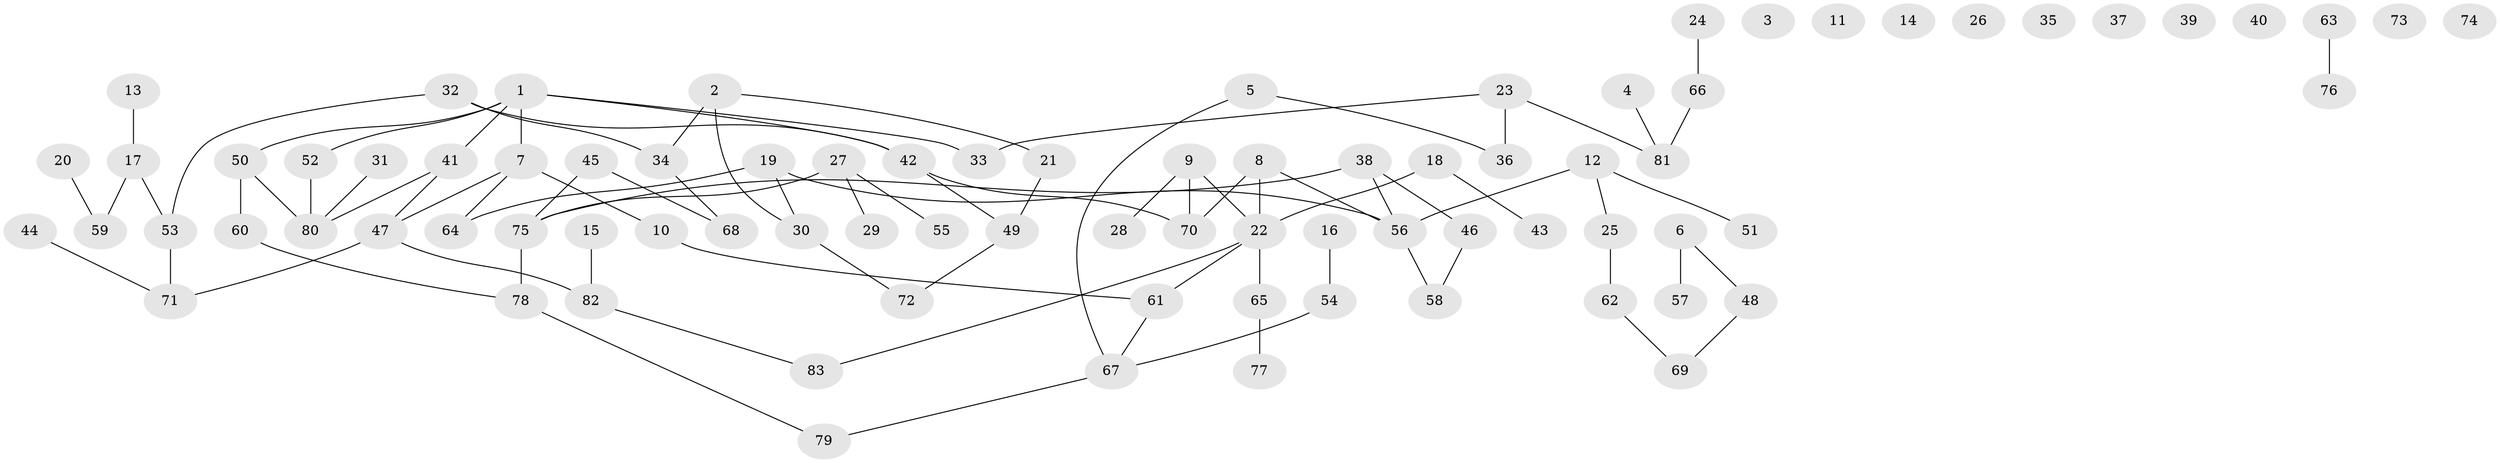 // coarse degree distribution, {8: 0.019230769230769232, 3: 0.19230769230769232, 0: 0.21153846153846154, 2: 0.23076923076923078, 1: 0.19230769230769232, 6: 0.038461538461538464, 4: 0.07692307692307693, 5: 0.038461538461538464}
// Generated by graph-tools (version 1.1) at 2025/23/03/03/25 07:23:27]
// undirected, 83 vertices, 87 edges
graph export_dot {
graph [start="1"]
  node [color=gray90,style=filled];
  1;
  2;
  3;
  4;
  5;
  6;
  7;
  8;
  9;
  10;
  11;
  12;
  13;
  14;
  15;
  16;
  17;
  18;
  19;
  20;
  21;
  22;
  23;
  24;
  25;
  26;
  27;
  28;
  29;
  30;
  31;
  32;
  33;
  34;
  35;
  36;
  37;
  38;
  39;
  40;
  41;
  42;
  43;
  44;
  45;
  46;
  47;
  48;
  49;
  50;
  51;
  52;
  53;
  54;
  55;
  56;
  57;
  58;
  59;
  60;
  61;
  62;
  63;
  64;
  65;
  66;
  67;
  68;
  69;
  70;
  71;
  72;
  73;
  74;
  75;
  76;
  77;
  78;
  79;
  80;
  81;
  82;
  83;
  1 -- 7;
  1 -- 33;
  1 -- 41;
  1 -- 42;
  1 -- 50;
  1 -- 52;
  2 -- 21;
  2 -- 30;
  2 -- 34;
  4 -- 81;
  5 -- 36;
  5 -- 67;
  6 -- 48;
  6 -- 57;
  7 -- 10;
  7 -- 47;
  7 -- 64;
  8 -- 22;
  8 -- 56;
  8 -- 70;
  9 -- 22;
  9 -- 28;
  9 -- 70;
  10 -- 61;
  12 -- 25;
  12 -- 51;
  12 -- 56;
  13 -- 17;
  15 -- 82;
  16 -- 54;
  17 -- 53;
  17 -- 59;
  18 -- 22;
  18 -- 43;
  19 -- 30;
  19 -- 56;
  19 -- 64;
  20 -- 59;
  21 -- 49;
  22 -- 61;
  22 -- 65;
  22 -- 83;
  23 -- 33;
  23 -- 36;
  23 -- 81;
  24 -- 66;
  25 -- 62;
  27 -- 29;
  27 -- 55;
  27 -- 75;
  30 -- 72;
  31 -- 80;
  32 -- 34;
  32 -- 42;
  32 -- 53;
  34 -- 68;
  38 -- 46;
  38 -- 56;
  38 -- 75;
  41 -- 47;
  41 -- 80;
  42 -- 49;
  42 -- 70;
  44 -- 71;
  45 -- 68;
  45 -- 75;
  46 -- 58;
  47 -- 71;
  47 -- 82;
  48 -- 69;
  49 -- 72;
  50 -- 60;
  50 -- 80;
  52 -- 80;
  53 -- 71;
  54 -- 67;
  56 -- 58;
  60 -- 78;
  61 -- 67;
  62 -- 69;
  63 -- 76;
  65 -- 77;
  66 -- 81;
  67 -- 79;
  75 -- 78;
  78 -- 79;
  82 -- 83;
}
